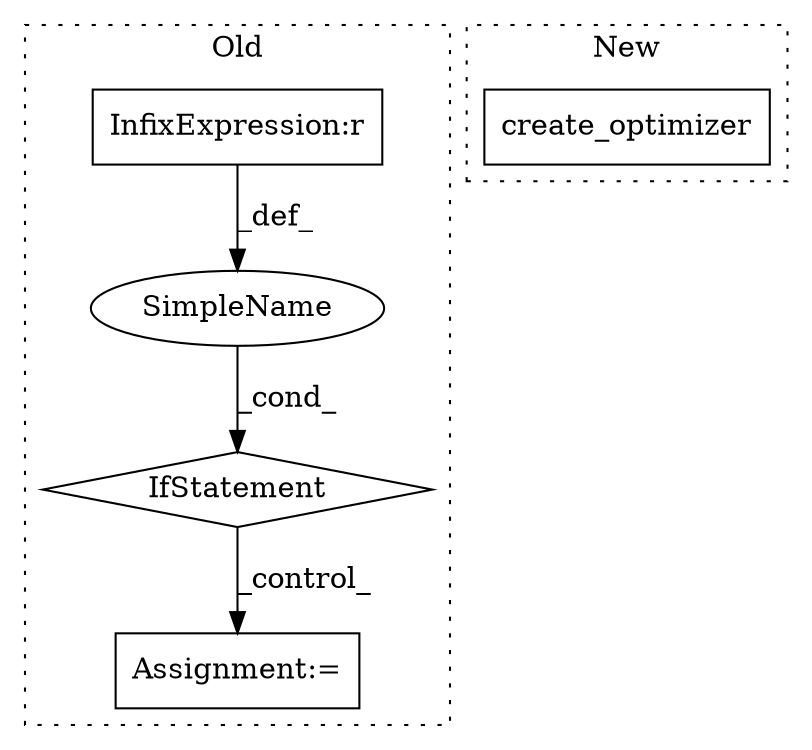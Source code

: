 digraph G {
subgraph cluster0 {
1 [label="IfStatement" a="25" s="34598,34624" l="4,2" shape="diamond"];
3 [label="SimpleName" a="42" s="" l="" shape="ellipse"];
4 [label="Assignment:=" a="7" s="34701" l="1" shape="box"];
5 [label="InfixExpression:r" a="27" s="34616" l="4" shape="box"];
label = "Old";
style="dotted";
}
subgraph cluster1 {
2 [label="create_optimizer" a="32" s="39539" l="18" shape="box"];
label = "New";
style="dotted";
}
1 -> 4 [label="_control_"];
3 -> 1 [label="_cond_"];
5 -> 3 [label="_def_"];
}